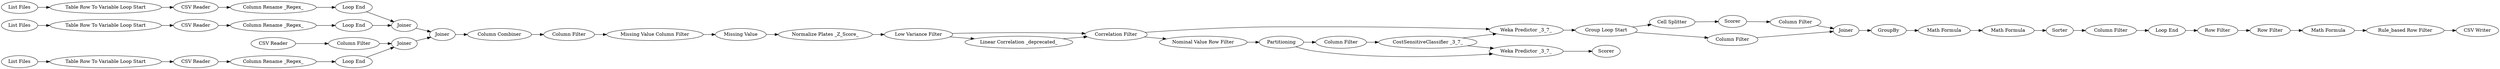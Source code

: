 digraph {
	11 -> 80
	80 -> 135
	719 -> 656
	852 -> 851
	807 -> 809
	659 -> 662
	763 -> 761
	809 -> 719
	519 -> 807
	381 -> 805
	134 -> 6
	658 -> 660
	669 -> 672
	672 -> 855
	6 -> 758
	16 -> 133
	681 -> 680
	4 -> 758
	853 -> 854
	809 -> 589
	762 -> 763
	2 -> 16
	588 -> 680
	589 -> 588
	680 -> 604
	681 -> 719
	657 -> 658
	796 -> 519
	660 -> 659
	662 -> 671
	670 -> 668
	1 -> 2
	671 -> 670
	807 -> 808
	135 -> 10
	5 -> 7
	133 -> 4
	855 -> 853
	9 -> 11
	668 -> 669
	81 -> 134
	661 -> 659
	808 -> 809
	761 -> 765
	656 -> 661
	656 -> 657
	765 -> 806
	588 -> 682
	854 -> 852
	10 -> 761
	805 -> 796
	7 -> 81
	682 -> 681
	758 -> 765
	806 -> 381
	133 [label="Column Rename _Regex_"]
	681 [label="CostSensitiveClassifier _3_7_"]
	758 [label=Joiner]
	669 [label="Column Filter"]
	7 [label="Table Row To Variable Loop Start"]
	852 [label="Rule_based Row Filter"]
	9 [label="List Files"]
	660 [label="Column Filter"]
	855 [label="Row Filter"]
	658 [label=Scorer]
	381 [label="Column Filter"]
	656 [label="Group Loop Start"]
	762 [label="CSV Reader"]
	761 [label=Joiner]
	670 [label="Math Formula"]
	661 [label="Column Filter"]
	588 [label=Partitioning]
	671 [label="Math Formula"]
	657 [label="Cell Splitter"]
	668 [label=Sorter]
	589 [label="Nominal Value Row Filter"]
	6 [label="Loop End"]
	853 [label="Row Filter"]
	854 [label="Math Formula"]
	662 [label=GroupBy]
	659 [label=Joiner]
	10 [label="Loop End"]
	16 [label="CSV Reader"]
	1 [label="List Files"]
	765 [label=Joiner]
	11 [label="Table Row To Variable Loop Start"]
	4 [label="Loop End"]
	680 [label="Weka Predictor _3_7_"]
	805 [label="Missing Value Column Filter"]
	806 [label="Column Combiner"]
	135 [label="Column Rename _Regex_"]
	682 [label="Column Filter"]
	808 [label="Linear Correlation _deprecated_"]
	134 [label="Column Rename _Regex_"]
	763 [label="Column Filter"]
	519 [label="Normalize Plates _Z_Score_"]
	81 [label="CSV Reader"]
	5 [label="List Files"]
	796 [label="Missing Value"]
	851 [label="CSV Writer"]
	807 [label="Low Variance Filter"]
	672 [label="Loop End"]
	809 [label="Correlation Filter"]
	604 [label=Scorer]
	80 [label="CSV Reader"]
	719 [label="Weka Predictor _3_7_"]
	2 [label="Table Row To Variable Loop Start"]
	rankdir=LR
}
